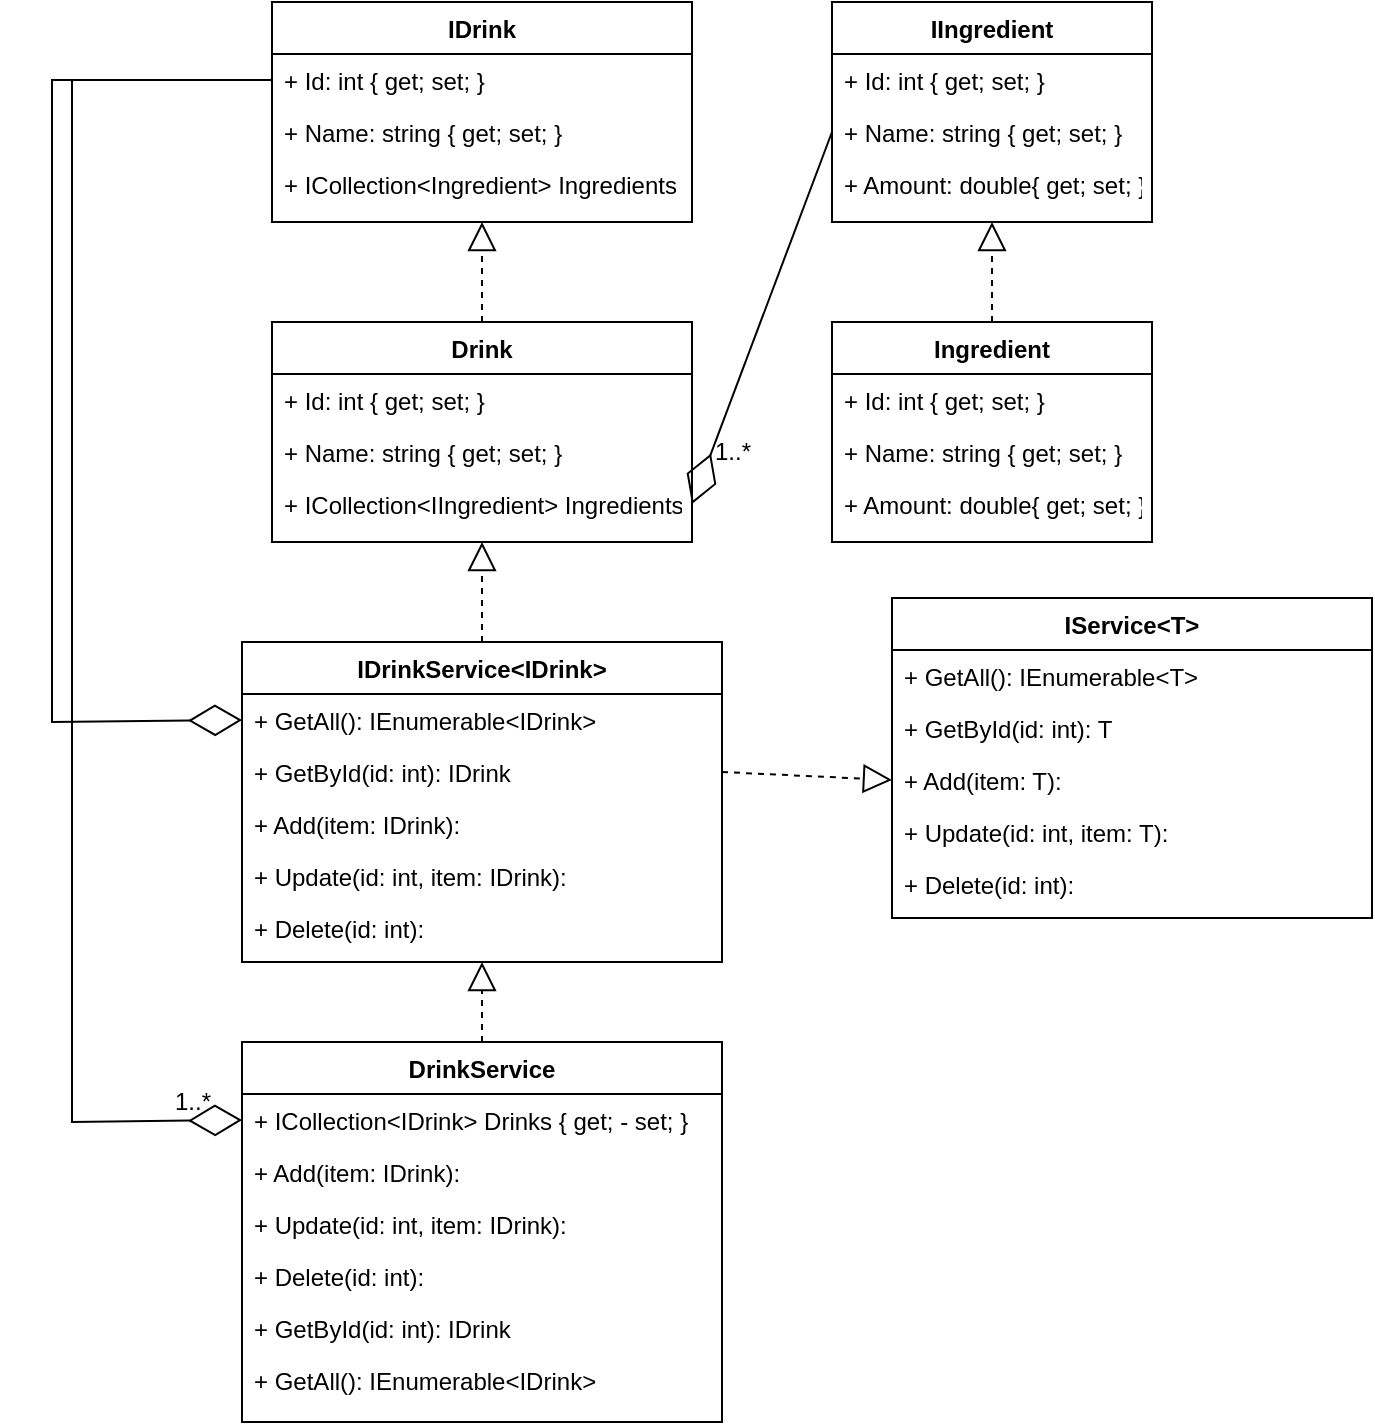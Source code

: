 <mxfile version="21.0.8" type="device"><diagram id="C5RBs43oDa-KdzZeNtuy" name="Page-1"><mxGraphModel dx="1434" dy="2005" grid="1" gridSize="10" guides="1" tooltips="1" connect="1" arrows="1" fold="1" page="1" pageScale="1" pageWidth="827" pageHeight="1169" math="0" shadow="0"><root><mxCell id="WIyWlLk6GJQsqaUBKTNV-0"/><mxCell id="WIyWlLk6GJQsqaUBKTNV-1" parent="WIyWlLk6GJQsqaUBKTNV-0"/><mxCell id="zkfFHV4jXpPFQw0GAbJ--0" value="Drink" style="swimlane;fontStyle=1;align=center;verticalAlign=top;childLayout=stackLayout;horizontal=1;startSize=26;horizontalStack=0;resizeParent=1;resizeLast=0;collapsible=1;marginBottom=0;rounded=0;shadow=0;strokeWidth=1;" parent="WIyWlLk6GJQsqaUBKTNV-1" vertex="1"><mxGeometry x="220" y="120" width="210" height="110" as="geometry"><mxRectangle x="230" y="140" width="160" height="26" as="alternateBounds"/></mxGeometry></mxCell><mxCell id="zkfFHV4jXpPFQw0GAbJ--1" value="+ Id: int { get; set; }" style="text;align=left;verticalAlign=top;spacingLeft=4;spacingRight=4;overflow=hidden;rotatable=0;points=[[0,0.5],[1,0.5]];portConstraint=eastwest;" parent="zkfFHV4jXpPFQw0GAbJ--0" vertex="1"><mxGeometry y="26" width="210" height="26" as="geometry"/></mxCell><mxCell id="zkfFHV4jXpPFQw0GAbJ--2" value="+ Name: string { get; set; }" style="text;align=left;verticalAlign=top;spacingLeft=4;spacingRight=4;overflow=hidden;rotatable=0;points=[[0,0.5],[1,0.5]];portConstraint=eastwest;rounded=0;shadow=0;html=0;" parent="zkfFHV4jXpPFQw0GAbJ--0" vertex="1"><mxGeometry y="52" width="210" height="26" as="geometry"/></mxCell><mxCell id="zkfFHV4jXpPFQw0GAbJ--3" value="+ ICollection&lt;IIngredient&gt; Ingredients" style="text;align=left;verticalAlign=top;spacingLeft=4;spacingRight=4;overflow=hidden;rotatable=0;points=[[0,0.5],[1,0.5]];portConstraint=eastwest;rounded=0;shadow=0;html=0;" parent="zkfFHV4jXpPFQw0GAbJ--0" vertex="1"><mxGeometry y="78" width="210" height="26" as="geometry"/></mxCell><mxCell id="zkfFHV4jXpPFQw0GAbJ--6" value="IDrinkService&lt;IDrink&gt;" style="swimlane;fontStyle=1;align=center;verticalAlign=top;childLayout=stackLayout;horizontal=1;startSize=26;horizontalStack=0;resizeParent=1;resizeLast=0;collapsible=1;marginBottom=0;rounded=0;shadow=0;strokeWidth=1;" parent="WIyWlLk6GJQsqaUBKTNV-1" vertex="1"><mxGeometry x="205" y="280" width="240" height="160" as="geometry"><mxRectangle x="130" y="380" width="160" height="26" as="alternateBounds"/></mxGeometry></mxCell><mxCell id="zkfFHV4jXpPFQw0GAbJ--7" value="+ GetAll(): IEnumerable&lt;IDrink&gt;" style="text;align=left;verticalAlign=top;spacingLeft=4;spacingRight=4;overflow=hidden;rotatable=0;points=[[0,0.5],[1,0.5]];portConstraint=eastwest;" parent="zkfFHV4jXpPFQw0GAbJ--6" vertex="1"><mxGeometry y="26" width="240" height="26" as="geometry"/></mxCell><mxCell id="zkfFHV4jXpPFQw0GAbJ--8" value="+ GetById(id: int): IDrink" style="text;align=left;verticalAlign=top;spacingLeft=4;spacingRight=4;overflow=hidden;rotatable=0;points=[[0,0.5],[1,0.5]];portConstraint=eastwest;rounded=0;shadow=0;html=0;" parent="zkfFHV4jXpPFQw0GAbJ--6" vertex="1"><mxGeometry y="52" width="240" height="26" as="geometry"/></mxCell><mxCell id="TpibXT-QcwbB5aBv6RkL-15" value="+ Add(item: IDrink):" style="text;align=left;verticalAlign=top;spacingLeft=4;spacingRight=4;overflow=hidden;rotatable=0;points=[[0,0.5],[1,0.5]];portConstraint=eastwest;rounded=0;shadow=0;html=0;" vertex="1" parent="zkfFHV4jXpPFQw0GAbJ--6"><mxGeometry y="78" width="240" height="26" as="geometry"/></mxCell><mxCell id="TpibXT-QcwbB5aBv6RkL-23" value="+ Update(id: int, item: IDrink):" style="text;align=left;verticalAlign=top;spacingLeft=4;spacingRight=4;overflow=hidden;rotatable=0;points=[[0,0.5],[1,0.5]];portConstraint=eastwest;rounded=0;shadow=0;html=0;" vertex="1" parent="zkfFHV4jXpPFQw0GAbJ--6"><mxGeometry y="104" width="240" height="26" as="geometry"/></mxCell><mxCell id="TpibXT-QcwbB5aBv6RkL-24" value="+ Delete(id: int):" style="text;align=left;verticalAlign=top;spacingLeft=4;spacingRight=4;overflow=hidden;rotatable=0;points=[[0,0.5],[1,0.5]];portConstraint=eastwest;rounded=0;shadow=0;html=0;" vertex="1" parent="zkfFHV4jXpPFQw0GAbJ--6"><mxGeometry y="130" width="240" height="26" as="geometry"/></mxCell><mxCell id="zkfFHV4jXpPFQw0GAbJ--17" value="Ingredient" style="swimlane;fontStyle=1;align=center;verticalAlign=top;childLayout=stackLayout;horizontal=1;startSize=26;horizontalStack=0;resizeParent=1;resizeLast=0;collapsible=1;marginBottom=0;rounded=0;shadow=0;strokeWidth=1;" parent="WIyWlLk6GJQsqaUBKTNV-1" vertex="1"><mxGeometry x="500" y="120" width="160" height="110" as="geometry"><mxRectangle x="550" y="140" width="160" height="26" as="alternateBounds"/></mxGeometry></mxCell><mxCell id="zkfFHV4jXpPFQw0GAbJ--18" value="+ Id: int { get; set; }" style="text;align=left;verticalAlign=top;spacingLeft=4;spacingRight=4;overflow=hidden;rotatable=0;points=[[0,0.5],[1,0.5]];portConstraint=eastwest;" parent="zkfFHV4jXpPFQw0GAbJ--17" vertex="1"><mxGeometry y="26" width="160" height="26" as="geometry"/></mxCell><mxCell id="zkfFHV4jXpPFQw0GAbJ--19" value="+ Name: string { get; set; }" style="text;align=left;verticalAlign=top;spacingLeft=4;spacingRight=4;overflow=hidden;rotatable=0;points=[[0,0.5],[1,0.5]];portConstraint=eastwest;rounded=0;shadow=0;html=0;" parent="zkfFHV4jXpPFQw0GAbJ--17" vertex="1"><mxGeometry y="52" width="160" height="26" as="geometry"/></mxCell><mxCell id="TpibXT-QcwbB5aBv6RkL-3" value="+ Amount: double{ get; set; }" style="text;align=left;verticalAlign=top;spacingLeft=4;spacingRight=4;overflow=hidden;rotatable=0;points=[[0,0.5],[1,0.5]];portConstraint=eastwest;rounded=0;shadow=0;html=0;" vertex="1" parent="zkfFHV4jXpPFQw0GAbJ--17"><mxGeometry y="78" width="160" height="26" as="geometry"/></mxCell><mxCell id="TpibXT-QcwbB5aBv6RkL-4" value="IDrink" style="swimlane;fontStyle=1;align=center;verticalAlign=top;childLayout=stackLayout;horizontal=1;startSize=26;horizontalStack=0;resizeParent=1;resizeLast=0;collapsible=1;marginBottom=0;rounded=0;shadow=0;strokeWidth=1;" vertex="1" parent="WIyWlLk6GJQsqaUBKTNV-1"><mxGeometry x="220" y="-40" width="210" height="110" as="geometry"><mxRectangle x="230" y="140" width="160" height="26" as="alternateBounds"/></mxGeometry></mxCell><mxCell id="TpibXT-QcwbB5aBv6RkL-5" value="+ Id: int { get; set; }" style="text;align=left;verticalAlign=top;spacingLeft=4;spacingRight=4;overflow=hidden;rotatable=0;points=[[0,0.5],[1,0.5]];portConstraint=eastwest;" vertex="1" parent="TpibXT-QcwbB5aBv6RkL-4"><mxGeometry y="26" width="210" height="26" as="geometry"/></mxCell><mxCell id="TpibXT-QcwbB5aBv6RkL-6" value="+ Name: string { get; set; }" style="text;align=left;verticalAlign=top;spacingLeft=4;spacingRight=4;overflow=hidden;rotatable=0;points=[[0,0.5],[1,0.5]];portConstraint=eastwest;rounded=0;shadow=0;html=0;" vertex="1" parent="TpibXT-QcwbB5aBv6RkL-4"><mxGeometry y="52" width="210" height="26" as="geometry"/></mxCell><mxCell id="TpibXT-QcwbB5aBv6RkL-7" value="+ ICollection&lt;Ingredient&gt; Ingredients" style="text;align=left;verticalAlign=top;spacingLeft=4;spacingRight=4;overflow=hidden;rotatable=0;points=[[0,0.5],[1,0.5]];portConstraint=eastwest;rounded=0;shadow=0;html=0;" vertex="1" parent="TpibXT-QcwbB5aBv6RkL-4"><mxGeometry y="78" width="210" height="26" as="geometry"/></mxCell><mxCell id="TpibXT-QcwbB5aBv6RkL-8" value="IIngredient" style="swimlane;fontStyle=1;align=center;verticalAlign=top;childLayout=stackLayout;horizontal=1;startSize=26;horizontalStack=0;resizeParent=1;resizeLast=0;collapsible=1;marginBottom=0;rounded=0;shadow=0;strokeWidth=1;" vertex="1" parent="WIyWlLk6GJQsqaUBKTNV-1"><mxGeometry x="500" y="-40" width="160" height="110" as="geometry"><mxRectangle x="550" y="140" width="160" height="26" as="alternateBounds"/></mxGeometry></mxCell><mxCell id="TpibXT-QcwbB5aBv6RkL-9" value="+ Id: int { get; set; }" style="text;align=left;verticalAlign=top;spacingLeft=4;spacingRight=4;overflow=hidden;rotatable=0;points=[[0,0.5],[1,0.5]];portConstraint=eastwest;" vertex="1" parent="TpibXT-QcwbB5aBv6RkL-8"><mxGeometry y="26" width="160" height="26" as="geometry"/></mxCell><mxCell id="TpibXT-QcwbB5aBv6RkL-10" value="+ Name: string { get; set; }" style="text;align=left;verticalAlign=top;spacingLeft=4;spacingRight=4;overflow=hidden;rotatable=0;points=[[0,0.5],[1,0.5]];portConstraint=eastwest;rounded=0;shadow=0;html=0;" vertex="1" parent="TpibXT-QcwbB5aBv6RkL-8"><mxGeometry y="52" width="160" height="26" as="geometry"/></mxCell><mxCell id="TpibXT-QcwbB5aBv6RkL-11" value="+ Amount: double{ get; set; }" style="text;align=left;verticalAlign=top;spacingLeft=4;spacingRight=4;overflow=hidden;rotatable=0;points=[[0,0.5],[1,0.5]];portConstraint=eastwest;rounded=0;shadow=0;html=0;" vertex="1" parent="TpibXT-QcwbB5aBv6RkL-8"><mxGeometry y="78" width="160" height="26" as="geometry"/></mxCell><mxCell id="TpibXT-QcwbB5aBv6RkL-12" value="" style="endArrow=block;dashed=1;endFill=0;endSize=12;html=1;rounded=0;exitX=0.5;exitY=0;exitDx=0;exitDy=0;entryX=0.5;entryY=1;entryDx=0;entryDy=0;" edge="1" parent="WIyWlLk6GJQsqaUBKTNV-1" source="zkfFHV4jXpPFQw0GAbJ--0" target="TpibXT-QcwbB5aBv6RkL-4"><mxGeometry width="160" relative="1" as="geometry"><mxPoint x="330" y="130" as="sourcePoint"/><mxPoint x="490" y="130" as="targetPoint"/></mxGeometry></mxCell><mxCell id="TpibXT-QcwbB5aBv6RkL-13" value="" style="endArrow=block;dashed=1;endFill=0;endSize=12;html=1;rounded=0;exitX=0.5;exitY=0;exitDx=0;exitDy=0;entryX=0.5;entryY=1;entryDx=0;entryDy=0;" edge="1" parent="WIyWlLk6GJQsqaUBKTNV-1" source="zkfFHV4jXpPFQw0GAbJ--17" target="TpibXT-QcwbB5aBv6RkL-8"><mxGeometry width="160" relative="1" as="geometry"><mxPoint x="335" y="130" as="sourcePoint"/><mxPoint x="335" y="80" as="targetPoint"/></mxGeometry></mxCell><mxCell id="TpibXT-QcwbB5aBv6RkL-14" value="" style="endArrow=diamondThin;endFill=0;endSize=24;html=1;rounded=0;exitX=0;exitY=0.5;exitDx=0;exitDy=0;entryX=1;entryY=0.5;entryDx=0;entryDy=0;" edge="1" parent="WIyWlLk6GJQsqaUBKTNV-1" source="TpibXT-QcwbB5aBv6RkL-10" target="zkfFHV4jXpPFQw0GAbJ--3"><mxGeometry width="160" relative="1" as="geometry"><mxPoint x="330" y="130" as="sourcePoint"/><mxPoint x="490" y="130" as="targetPoint"/></mxGeometry></mxCell><mxCell id="TpibXT-QcwbB5aBv6RkL-16" value="IService&lt;T&gt;" style="swimlane;fontStyle=1;align=center;verticalAlign=top;childLayout=stackLayout;horizontal=1;startSize=26;horizontalStack=0;resizeParent=1;resizeLast=0;collapsible=1;marginBottom=0;rounded=0;shadow=0;strokeWidth=1;" vertex="1" parent="WIyWlLk6GJQsqaUBKTNV-1"><mxGeometry x="530" y="258" width="240" height="160" as="geometry"><mxRectangle x="130" y="380" width="160" height="26" as="alternateBounds"/></mxGeometry></mxCell><mxCell id="TpibXT-QcwbB5aBv6RkL-17" value="+ GetAll(): IEnumerable&lt;T&gt;" style="text;align=left;verticalAlign=top;spacingLeft=4;spacingRight=4;overflow=hidden;rotatable=0;points=[[0,0.5],[1,0.5]];portConstraint=eastwest;" vertex="1" parent="TpibXT-QcwbB5aBv6RkL-16"><mxGeometry y="26" width="240" height="26" as="geometry"/></mxCell><mxCell id="TpibXT-QcwbB5aBv6RkL-18" value="+ GetById(id: int): T" style="text;align=left;verticalAlign=top;spacingLeft=4;spacingRight=4;overflow=hidden;rotatable=0;points=[[0,0.5],[1,0.5]];portConstraint=eastwest;rounded=0;shadow=0;html=0;" vertex="1" parent="TpibXT-QcwbB5aBv6RkL-16"><mxGeometry y="52" width="240" height="26" as="geometry"/></mxCell><mxCell id="TpibXT-QcwbB5aBv6RkL-19" value="+ Add(item: T):" style="text;align=left;verticalAlign=top;spacingLeft=4;spacingRight=4;overflow=hidden;rotatable=0;points=[[0,0.5],[1,0.5]];portConstraint=eastwest;rounded=0;shadow=0;html=0;" vertex="1" parent="TpibXT-QcwbB5aBv6RkL-16"><mxGeometry y="78" width="240" height="26" as="geometry"/></mxCell><mxCell id="TpibXT-QcwbB5aBv6RkL-20" value="+ Update(id: int, item: T):" style="text;align=left;verticalAlign=top;spacingLeft=4;spacingRight=4;overflow=hidden;rotatable=0;points=[[0,0.5],[1,0.5]];portConstraint=eastwest;rounded=0;shadow=0;html=0;" vertex="1" parent="TpibXT-QcwbB5aBv6RkL-16"><mxGeometry y="104" width="240" height="26" as="geometry"/></mxCell><mxCell id="TpibXT-QcwbB5aBv6RkL-21" value="+ Delete(id: int):" style="text;align=left;verticalAlign=top;spacingLeft=4;spacingRight=4;overflow=hidden;rotatable=0;points=[[0,0.5],[1,0.5]];portConstraint=eastwest;rounded=0;shadow=0;html=0;" vertex="1" parent="TpibXT-QcwbB5aBv6RkL-16"><mxGeometry y="130" width="240" height="26" as="geometry"/></mxCell><mxCell id="TpibXT-QcwbB5aBv6RkL-22" value="" style="endArrow=block;dashed=1;endFill=0;endSize=12;html=1;rounded=0;exitX=1;exitY=0.5;exitDx=0;exitDy=0;entryX=0;entryY=0.5;entryDx=0;entryDy=0;" edge="1" parent="WIyWlLk6GJQsqaUBKTNV-1" source="zkfFHV4jXpPFQw0GAbJ--8" target="TpibXT-QcwbB5aBv6RkL-19"><mxGeometry width="160" relative="1" as="geometry"><mxPoint x="330" y="130" as="sourcePoint"/><mxPoint x="490" y="130" as="targetPoint"/></mxGeometry></mxCell><mxCell id="TpibXT-QcwbB5aBv6RkL-25" value="DrinkService" style="swimlane;fontStyle=1;align=center;verticalAlign=top;childLayout=stackLayout;horizontal=1;startSize=26;horizontalStack=0;resizeParent=1;resizeLast=0;collapsible=1;marginBottom=0;rounded=0;shadow=0;strokeWidth=1;" vertex="1" parent="WIyWlLk6GJQsqaUBKTNV-1"><mxGeometry x="205" y="480" width="240" height="190" as="geometry"><mxRectangle x="130" y="380" width="160" height="26" as="alternateBounds"/></mxGeometry></mxCell><mxCell id="TpibXT-QcwbB5aBv6RkL-26" value="+ ICollection&lt;IDrink&gt; Drinks { get; - set; }" style="text;align=left;verticalAlign=top;spacingLeft=4;spacingRight=4;overflow=hidden;rotatable=0;points=[[0,0.5],[1,0.5]];portConstraint=eastwest;" vertex="1" parent="TpibXT-QcwbB5aBv6RkL-25"><mxGeometry y="26" width="240" height="26" as="geometry"/></mxCell><mxCell id="TpibXT-QcwbB5aBv6RkL-28" value="+ Add(item: IDrink):" style="text;align=left;verticalAlign=top;spacingLeft=4;spacingRight=4;overflow=hidden;rotatable=0;points=[[0,0.5],[1,0.5]];portConstraint=eastwest;rounded=0;shadow=0;html=0;" vertex="1" parent="TpibXT-QcwbB5aBv6RkL-25"><mxGeometry y="52" width="240" height="26" as="geometry"/></mxCell><mxCell id="TpibXT-QcwbB5aBv6RkL-29" value="+ Update(id: int, item: IDrink):" style="text;align=left;verticalAlign=top;spacingLeft=4;spacingRight=4;overflow=hidden;rotatable=0;points=[[0,0.5],[1,0.5]];portConstraint=eastwest;rounded=0;shadow=0;html=0;" vertex="1" parent="TpibXT-QcwbB5aBv6RkL-25"><mxGeometry y="78" width="240" height="26" as="geometry"/></mxCell><mxCell id="TpibXT-QcwbB5aBv6RkL-30" value="+ Delete(id: int):" style="text;align=left;verticalAlign=top;spacingLeft=4;spacingRight=4;overflow=hidden;rotatable=0;points=[[0,0.5],[1,0.5]];portConstraint=eastwest;rounded=0;shadow=0;html=0;" vertex="1" parent="TpibXT-QcwbB5aBv6RkL-25"><mxGeometry y="104" width="240" height="26" as="geometry"/></mxCell><mxCell id="TpibXT-QcwbB5aBv6RkL-27" value="+ GetById(id: int): IDrink" style="text;align=left;verticalAlign=top;spacingLeft=4;spacingRight=4;overflow=hidden;rotatable=0;points=[[0,0.5],[1,0.5]];portConstraint=eastwest;rounded=0;shadow=0;html=0;" vertex="1" parent="TpibXT-QcwbB5aBv6RkL-25"><mxGeometry y="130" width="240" height="26" as="geometry"/></mxCell><mxCell id="TpibXT-QcwbB5aBv6RkL-31" value="+ GetAll(): IEnumerable&lt;IDrink&gt;" style="text;align=left;verticalAlign=top;spacingLeft=4;spacingRight=4;overflow=hidden;rotatable=0;points=[[0,0.5],[1,0.5]];portConstraint=eastwest;" vertex="1" parent="TpibXT-QcwbB5aBv6RkL-25"><mxGeometry y="156" width="240" height="26" as="geometry"/></mxCell><mxCell id="TpibXT-QcwbB5aBv6RkL-32" value="" style="endArrow=block;dashed=1;endFill=0;endSize=12;html=1;rounded=0;exitX=0.5;exitY=0;exitDx=0;exitDy=0;" edge="1" parent="WIyWlLk6GJQsqaUBKTNV-1" source="zkfFHV4jXpPFQw0GAbJ--6"><mxGeometry width="160" relative="1" as="geometry"><mxPoint x="335" y="130" as="sourcePoint"/><mxPoint x="325" y="230" as="targetPoint"/></mxGeometry></mxCell><mxCell id="TpibXT-QcwbB5aBv6RkL-33" value="" style="endArrow=block;dashed=1;endFill=0;endSize=12;html=1;rounded=0;entryX=0.5;entryY=1;entryDx=0;entryDy=0;exitX=0.5;exitY=0;exitDx=0;exitDy=0;" edge="1" parent="WIyWlLk6GJQsqaUBKTNV-1" source="TpibXT-QcwbB5aBv6RkL-25" target="zkfFHV4jXpPFQw0GAbJ--6"><mxGeometry width="160" relative="1" as="geometry"><mxPoint x="330" y="430" as="sourcePoint"/><mxPoint x="490" y="430" as="targetPoint"/></mxGeometry></mxCell><mxCell id="TpibXT-QcwbB5aBv6RkL-34" value="" style="endArrow=diamondThin;endFill=0;endSize=24;html=1;rounded=0;entryX=0;entryY=0.5;entryDx=0;entryDy=0;exitX=0;exitY=0.5;exitDx=0;exitDy=0;" edge="1" parent="WIyWlLk6GJQsqaUBKTNV-1" source="TpibXT-QcwbB5aBv6RkL-5" target="TpibXT-QcwbB5aBv6RkL-26"><mxGeometry width="160" relative="1" as="geometry"><mxPoint x="120" as="sourcePoint"/><mxPoint x="160" y="470" as="targetPoint"/><Array as="points"><mxPoint x="120" y="-1"/><mxPoint x="120" y="260"/><mxPoint x="120" y="520"/></Array></mxGeometry></mxCell><mxCell id="TpibXT-QcwbB5aBv6RkL-38" value="" style="endArrow=diamondThin;endFill=0;endSize=24;html=1;rounded=0;entryX=0;entryY=0.5;entryDx=0;entryDy=0;exitX=0;exitY=0.5;exitDx=0;exitDy=0;" edge="1" parent="WIyWlLk6GJQsqaUBKTNV-1" source="TpibXT-QcwbB5aBv6RkL-5" target="zkfFHV4jXpPFQw0GAbJ--7"><mxGeometry width="160" relative="1" as="geometry"><mxPoint x="110" as="sourcePoint"/><mxPoint x="490" y="330" as="targetPoint"/><Array as="points"><mxPoint x="110" y="-1"/><mxPoint x="110" y="320"/></Array></mxGeometry></mxCell><mxCell id="TpibXT-QcwbB5aBv6RkL-39" value="1..*" style="text;html=1;align=center;verticalAlign=middle;resizable=0;points=[];autosize=1;strokeColor=none;fillColor=none;" vertex="1" parent="WIyWlLk6GJQsqaUBKTNV-1"><mxGeometry x="160" y="495" width="40" height="30" as="geometry"/></mxCell><mxCell id="TpibXT-QcwbB5aBv6RkL-40" value="1..*" style="text;html=1;align=center;verticalAlign=middle;resizable=0;points=[];autosize=1;strokeColor=none;fillColor=none;" vertex="1" parent="WIyWlLk6GJQsqaUBKTNV-1"><mxGeometry x="430" y="170" width="40" height="30" as="geometry"/></mxCell></root></mxGraphModel></diagram></mxfile>